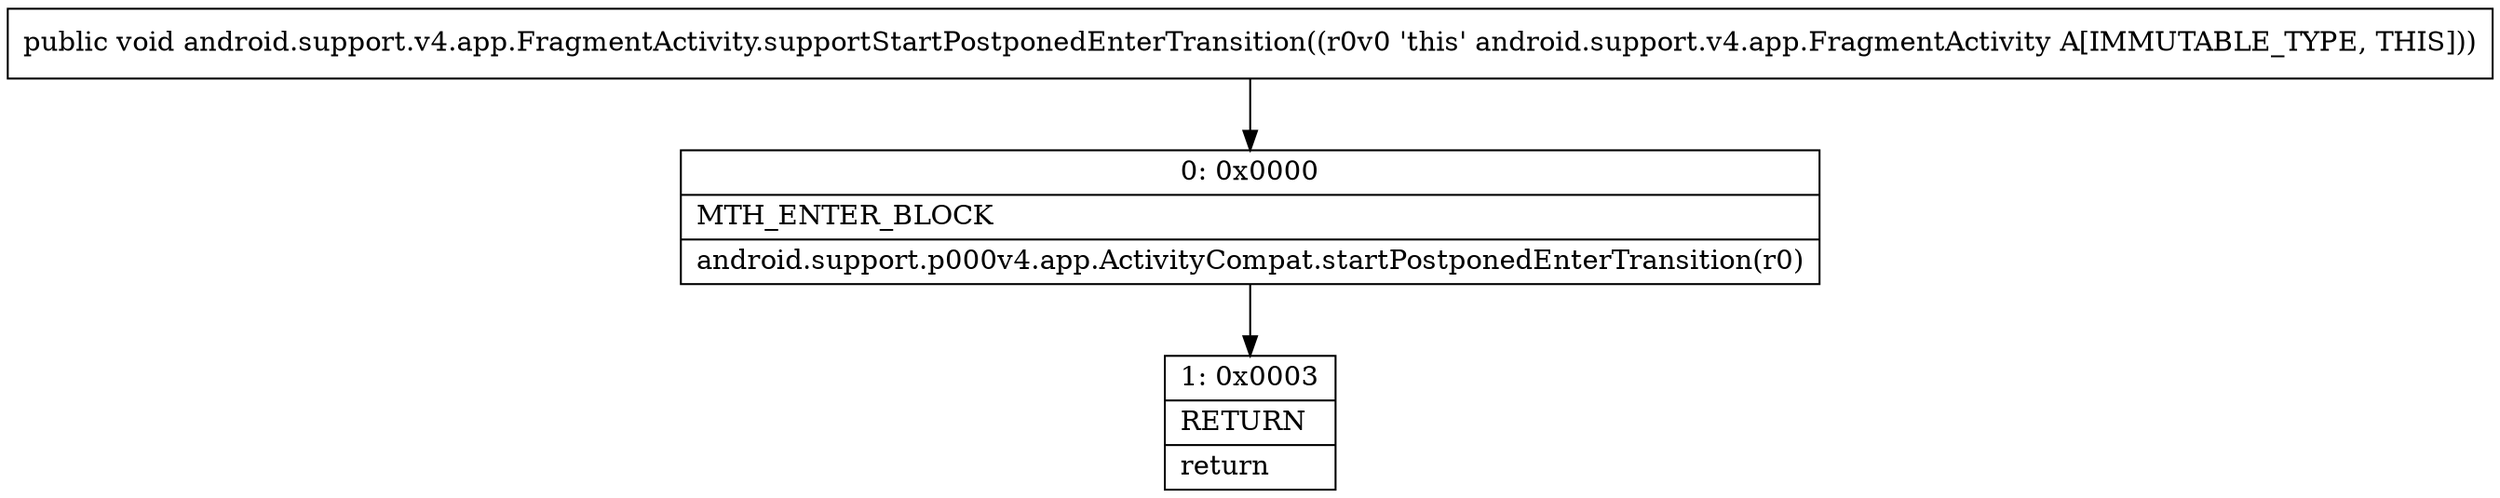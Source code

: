 digraph "CFG forandroid.support.v4.app.FragmentActivity.supportStartPostponedEnterTransition()V" {
Node_0 [shape=record,label="{0\:\ 0x0000|MTH_ENTER_BLOCK\l|android.support.p000v4.app.ActivityCompat.startPostponedEnterTransition(r0)\l}"];
Node_1 [shape=record,label="{1\:\ 0x0003|RETURN\l|return\l}"];
MethodNode[shape=record,label="{public void android.support.v4.app.FragmentActivity.supportStartPostponedEnterTransition((r0v0 'this' android.support.v4.app.FragmentActivity A[IMMUTABLE_TYPE, THIS])) }"];
MethodNode -> Node_0;
Node_0 -> Node_1;
}

